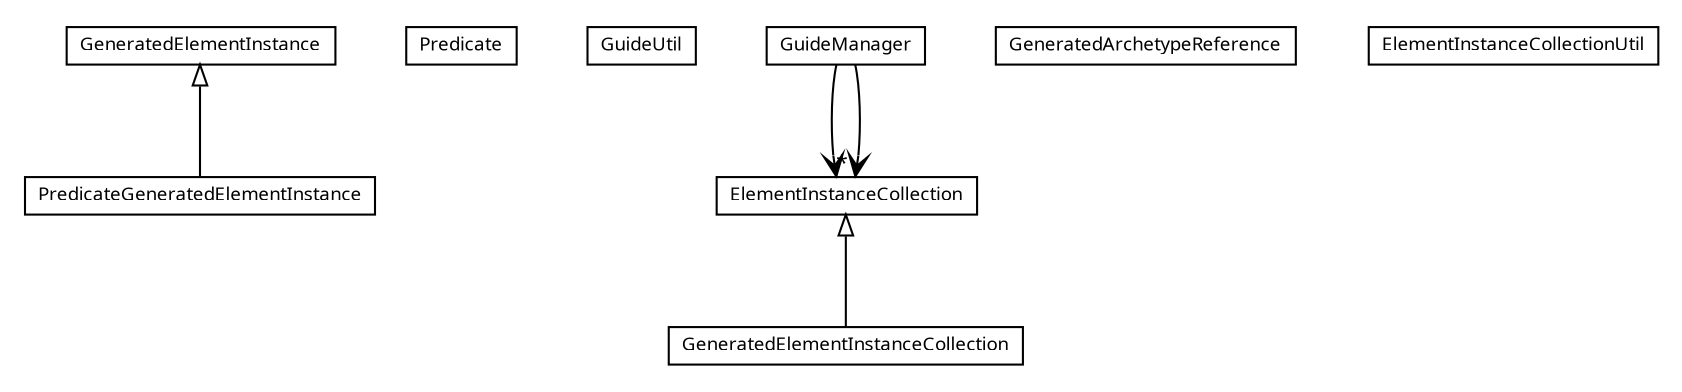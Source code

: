 #!/usr/local/bin/dot
#
# Class diagram 
# Generated by UMLGraph version R5_6 (http://www.umlgraph.org/)
#

digraph G {
	edge [fontname="Trebuchet MS",fontsize=10,labelfontname="Trebuchet MS",labelfontsize=10];
	node [fontname="Trebuchet MS",fontsize=10,shape=plaintext];
	nodesep=0.25;
	ranksep=0.5;
	// se.cambio.cds.controller.guide.PredicateGeneratedElementInstance
	c23773 [label=<<table title="se.cambio.cds.controller.guide.PredicateGeneratedElementInstance" border="0" cellborder="1" cellspacing="0" cellpadding="2" port="p" href="./PredicateGeneratedElementInstance.html">
		<tr><td><table border="0" cellspacing="0" cellpadding="1">
<tr><td align="center" balign="center"><font face="Trebuchet MS"> PredicateGeneratedElementInstance </font></td></tr>
		</table></td></tr>
		</table>>, URL="./PredicateGeneratedElementInstance.html", fontname="Trebuchet MS", fontcolor="black", fontsize=9.0];
	// se.cambio.cds.controller.guide.Predicate
	c23774 [label=<<table title="se.cambio.cds.controller.guide.Predicate" border="0" cellborder="1" cellspacing="0" cellpadding="2" port="p" href="./Predicate.html">
		<tr><td><table border="0" cellspacing="0" cellpadding="1">
<tr><td align="center" balign="center"><font face="Trebuchet MS"> Predicate </font></td></tr>
		</table></td></tr>
		</table>>, URL="./Predicate.html", fontname="Trebuchet MS", fontcolor="black", fontsize=9.0];
	// se.cambio.cds.controller.guide.GuideUtil
	c23775 [label=<<table title="se.cambio.cds.controller.guide.GuideUtil" border="0" cellborder="1" cellspacing="0" cellpadding="2" port="p" href="./GuideUtil.html">
		<tr><td><table border="0" cellspacing="0" cellpadding="1">
<tr><td align="center" balign="center"><font face="Trebuchet MS"> GuideUtil </font></td></tr>
		</table></td></tr>
		</table>>, URL="./GuideUtil.html", fontname="Trebuchet MS", fontcolor="black", fontsize=9.0];
	// se.cambio.cds.controller.guide.GuideManager
	c23776 [label=<<table title="se.cambio.cds.controller.guide.GuideManager" border="0" cellborder="1" cellspacing="0" cellpadding="2" port="p" href="./GuideManager.html">
		<tr><td><table border="0" cellspacing="0" cellpadding="1">
<tr><td align="center" balign="center"><font face="Trebuchet MS"> GuideManager </font></td></tr>
		</table></td></tr>
		</table>>, URL="./GuideManager.html", fontname="Trebuchet MS", fontcolor="black", fontsize=9.0];
	// se.cambio.cds.controller.guide.GeneratedElementInstanceCollection
	c23777 [label=<<table title="se.cambio.cds.controller.guide.GeneratedElementInstanceCollection" border="0" cellborder="1" cellspacing="0" cellpadding="2" port="p" href="./GeneratedElementInstanceCollection.html">
		<tr><td><table border="0" cellspacing="0" cellpadding="1">
<tr><td align="center" balign="center"><font face="Trebuchet MS"> GeneratedElementInstanceCollection </font></td></tr>
		</table></td></tr>
		</table>>, URL="./GeneratedElementInstanceCollection.html", fontname="Trebuchet MS", fontcolor="black", fontsize=9.0];
	// se.cambio.cds.controller.guide.GeneratedElementInstance
	c23778 [label=<<table title="se.cambio.cds.controller.guide.GeneratedElementInstance" border="0" cellborder="1" cellspacing="0" cellpadding="2" port="p" href="./GeneratedElementInstance.html">
		<tr><td><table border="0" cellspacing="0" cellpadding="1">
<tr><td align="center" balign="center"><font face="Trebuchet MS"> GeneratedElementInstance </font></td></tr>
		</table></td></tr>
		</table>>, URL="./GeneratedElementInstance.html", fontname="Trebuchet MS", fontcolor="black", fontsize=9.0];
	// se.cambio.cds.controller.guide.GeneratedArchetypeReference
	c23779 [label=<<table title="se.cambio.cds.controller.guide.GeneratedArchetypeReference" border="0" cellborder="1" cellspacing="0" cellpadding="2" port="p" href="./GeneratedArchetypeReference.html">
		<tr><td><table border="0" cellspacing="0" cellpadding="1">
<tr><td align="center" balign="center"><font face="Trebuchet MS"> GeneratedArchetypeReference </font></td></tr>
		</table></td></tr>
		</table>>, URL="./GeneratedArchetypeReference.html", fontname="Trebuchet MS", fontcolor="black", fontsize=9.0];
	// se.cambio.cds.controller.guide.ElementInstanceCollectionUtil
	c23780 [label=<<table title="se.cambio.cds.controller.guide.ElementInstanceCollectionUtil" border="0" cellborder="1" cellspacing="0" cellpadding="2" port="p" href="./ElementInstanceCollectionUtil.html">
		<tr><td><table border="0" cellspacing="0" cellpadding="1">
<tr><td align="center" balign="center"><font face="Trebuchet MS"> ElementInstanceCollectionUtil </font></td></tr>
		</table></td></tr>
		</table>>, URL="./ElementInstanceCollectionUtil.html", fontname="Trebuchet MS", fontcolor="black", fontsize=9.0];
	// se.cambio.cds.controller.guide.ElementInstanceCollection
	c23781 [label=<<table title="se.cambio.cds.controller.guide.ElementInstanceCollection" border="0" cellborder="1" cellspacing="0" cellpadding="2" port="p" href="./ElementInstanceCollection.html">
		<tr><td><table border="0" cellspacing="0" cellpadding="1">
<tr><td align="center" balign="center"><font face="Trebuchet MS"> ElementInstanceCollection </font></td></tr>
		</table></td></tr>
		</table>>, URL="./ElementInstanceCollection.html", fontname="Trebuchet MS", fontcolor="black", fontsize=9.0];
	//se.cambio.cds.controller.guide.PredicateGeneratedElementInstance extends se.cambio.cds.controller.guide.GeneratedElementInstance
	c23778:p -> c23773:p [dir=back,arrowtail=empty];
	//se.cambio.cds.controller.guide.GeneratedElementInstanceCollection extends se.cambio.cds.controller.guide.ElementInstanceCollection
	c23781:p -> c23777:p [dir=back,arrowtail=empty];
	// se.cambio.cds.controller.guide.GuideManager NAVASSOC se.cambio.cds.controller.guide.ElementInstanceCollection
	c23776:p -> c23781:p [taillabel="", label="", headlabel="*", fontname="Trebuchet MS", fontcolor="black", fontsize=10.0, color="black", arrowhead=open];
	// se.cambio.cds.controller.guide.GuideManager NAVASSOC se.cambio.cds.controller.guide.ElementInstanceCollection
	c23776:p -> c23781:p [taillabel="", label="", headlabel="", fontname="Trebuchet MS", fontcolor="black", fontsize=10.0, color="black", arrowhead=open];
}

